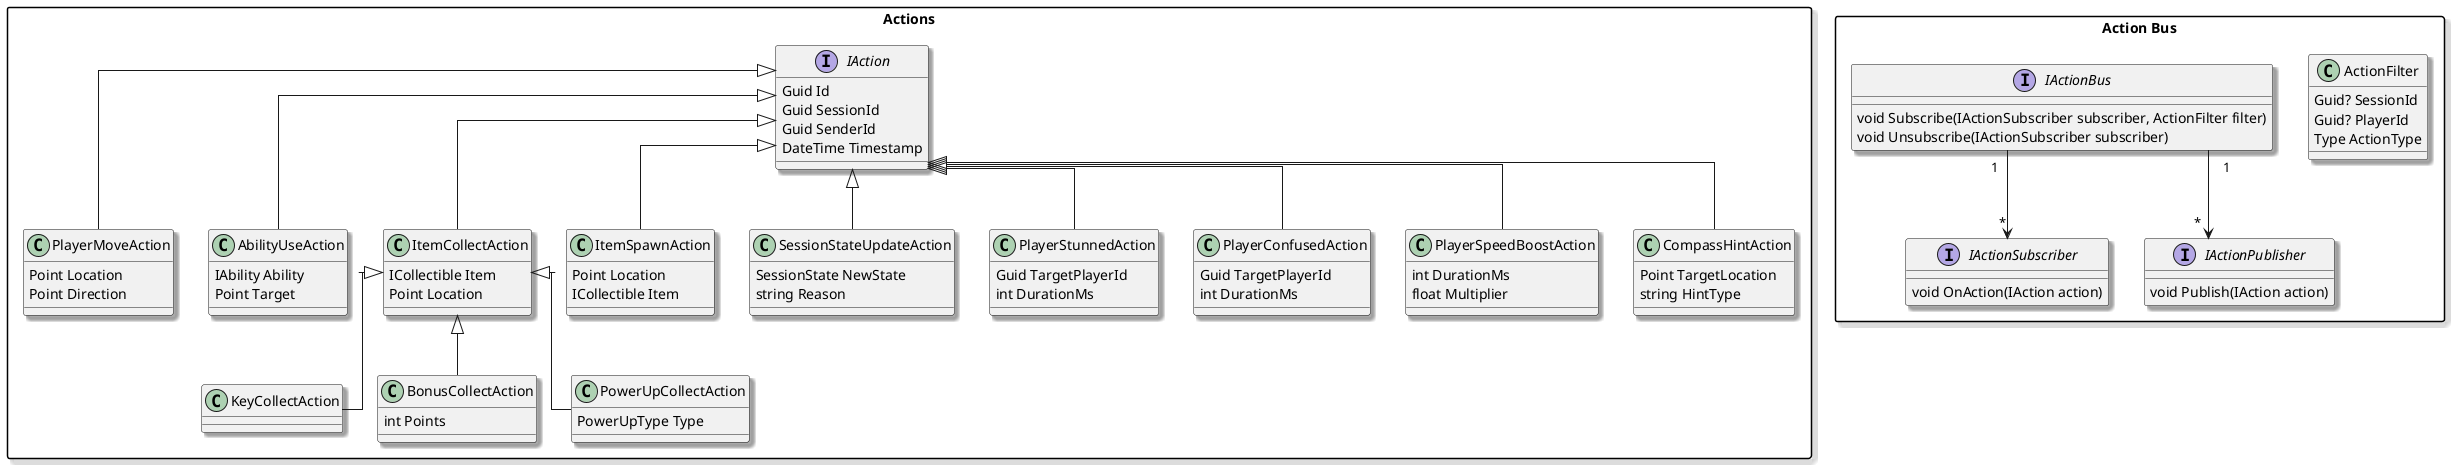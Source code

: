 @startuml MazeRunner-Gameplay
'
' Översikt: Event-driven kommunikation och spelaktioner
' Detta diagram visar action bus-arkitekturen som hanterar all kommunikation mellan
' spelkomponenter. Alla händelser (rörelser, förmågeanvändning, objektinsamling, etc.)
' representeras som IAction-implementationer som publiceras och prenumereras via
' pub/sub-mönstret. Detta möjliggör löst kopplad, utbyggbar spellogik.
'
skinparam packageStyle rectangle
skinparam shadowing true
skinparam linetype ortho
skinparam defaultFontName Arial

package "Actions" {
    interface IAction {
        Guid Id
        Guid SessionId
        Guid SenderId
        DateTime Timestamp
    }

    class PlayerMoveAction {
        Point Location
        Point Direction
    }

    class AbilityUseAction {
        IAbility Ability
        Point Target
    }

    class ItemCollectAction {
        ICollectible Item
        Point Location
    }

    class KeyCollectAction {
    }

    class BonusCollectAction {
        int Points
    }

    class PowerUpCollectAction {
        PowerUpType Type
    }

    class ItemSpawnAction {
        Point Location
        ICollectible Item
    }

    class SessionStateUpdateAction {
        SessionState NewState
        string Reason
    }

    class PlayerStunnedAction {
        Guid TargetPlayerId
        int DurationMs
    }

    class PlayerConfusedAction {
        Guid TargetPlayerId
        int DurationMs
    }

    class PlayerSpeedBoostAction {
        int DurationMs
        float Multiplier
    }

    class CompassHintAction {
        Point TargetLocation
        string HintType
    }
}

package "Action Bus" {
    interface IActionSubscriber {
        void OnAction(IAction action)
    }

    interface IActionPublisher {
        void Publish(IAction action)
    }

    class ActionFilter {
        Guid? SessionId
        Guid? PlayerId
        Type ActionType
    }

    interface IActionBus {
        void Subscribe(IActionSubscriber subscriber, ActionFilter filter)
        void Unsubscribe(IActionSubscriber subscriber)
    }
}

IAction <|-- PlayerMoveAction
IAction <|-- AbilityUseAction
IAction <|-- ItemCollectAction
IAction <|-- ItemSpawnAction
IAction <|-- SessionStateUpdateAction
IAction <|-- PlayerStunnedAction
IAction <|-- PlayerConfusedAction
IAction <|-- PlayerSpeedBoostAction
IAction <|-- CompassHintAction

ItemCollectAction <|-- KeyCollectAction
ItemCollectAction <|-- BonusCollectAction
ItemCollectAction <|-- PowerUpCollectAction

IActionBus "1" --> "*" IActionSubscriber
IActionBus "1" --> "*" IActionPublisher

@enduml
